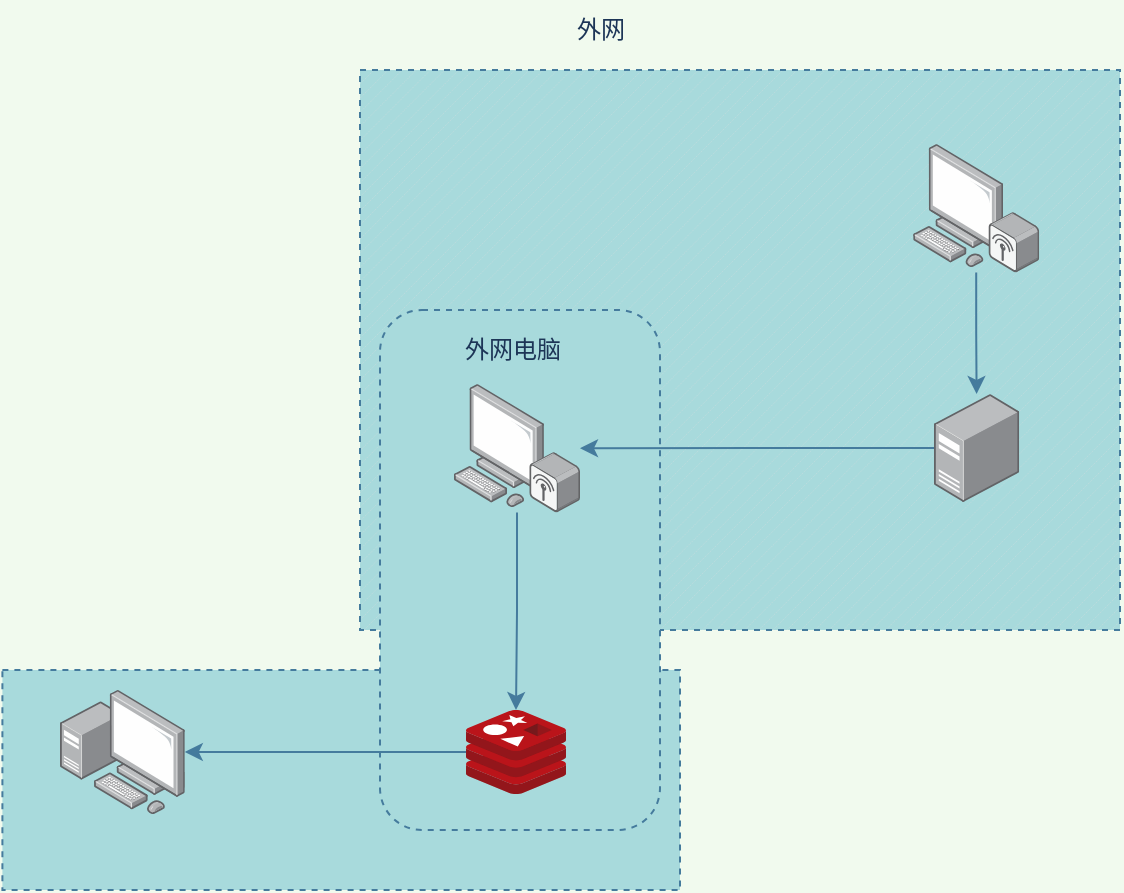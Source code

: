 <mxfile version="20.2.3" type="device"><diagram id="09ZoD3FO7gwpZydcoC9K" name="第 1 页"><mxGraphModel dx="1186" dy="847" grid="1" gridSize="10" guides="1" tooltips="1" connect="1" arrows="1" fold="1" page="1" pageScale="1" pageWidth="827" pageHeight="1169" background="#F1FAEE" math="0" shadow="0"><root><mxCell id="0"/><mxCell id="1" parent="0"/><mxCell id="8QYjDKbNMnUgPCFI1dyX-19" value="" style="verticalLabelPosition=bottom;verticalAlign=top;html=1;shape=mxgraph.basic.rect;fillColor2=none;strokeWidth=1;size=20;indent=5;dashed=1;fillColor=#A8DADC;strokeColor=#457B9D;fontColor=#1D3557;" parent="1" vertex="1"><mxGeometry x="121.2" y="580" width="338.8" height="110" as="geometry"/></mxCell><mxCell id="8QYjDKbNMnUgPCFI1dyX-17" value="" style="verticalLabelPosition=bottom;verticalAlign=top;html=1;shape=mxgraph.basic.patternFillRect;fillStyle=diag;step=5;fillStrokeWidth=0.2;fillStrokeColor=#dddddd;fillColor=#A8DADC;strokeColor=#457B9D;dashed=1;fontColor=#1D3557;" parent="1" vertex="1"><mxGeometry x="300" y="280" width="380" height="280" as="geometry"/></mxCell><mxCell id="8QYjDKbNMnUgPCFI1dyX-21" value="" style="rounded=1;whiteSpace=wrap;html=1;dashed=1;fillColor=#A8DADC;strokeColor=#457B9D;fontColor=#1D3557;" parent="1" vertex="1"><mxGeometry x="310" y="400" width="140" height="260" as="geometry"/></mxCell><mxCell id="F9DR2irmClyzLe9uEKD1-1" value="&lt;iframe frameborder=&quot;0&quot; style=&quot;width:100%;height:2px;&quot; src=&quot;https://viewer.diagrams.net/?tags=%7B%7D&amp;highlight=0000ff&amp;edit=_blank&amp;layers=1&amp;nav=1&amp;title=test.drawio#RdZE9D4IwEIZ%2FTXdoCeiMKIsTg3NDT9qkcKTUgP56IS1ig069PvfeN2F5O10M7%2BUVBWhCIzERdiKUxglN52chT0cOSeZAY5Twog1U6gUeRp4%2BlIAhEFpEbVUfwhq7DmobMG4MjqHsjjqs2vMGdqCqud7TmxJW%2BilotvESVCPXynF6dJ6Wr2I%2FySC5wPELsYKw3CBaZ7VTDnpZ3roXF3f%2B4%2F00ZqCzPwJmY8s9f4ILseIN&quot;&gt;&lt;/iframe&gt;" style="text;whiteSpace=wrap;html=1;fontColor=#1D3557;" parent="1" vertex="1"><mxGeometry x="350" y="350" width="60" height="50" as="geometry"/></mxCell><mxCell id="8QYjDKbNMnUgPCFI1dyX-1" value="" style="sketch=0;aspect=fixed;html=1;points=[];align=center;image;fontSize=12;image=img/lib/mscae/Cache_Redis_Product.svg;labelBackgroundColor=#F1FAEE;fillColor=#A8DADC;strokeColor=#457B9D;fontColor=#1D3557;" parent="1" vertex="1"><mxGeometry x="353" y="600" width="50" height="42" as="geometry"/></mxCell><mxCell id="8QYjDKbNMnUgPCFI1dyX-12" style="edgeStyle=orthogonalEdgeStyle;rounded=0;orthogonalLoop=1;jettySize=auto;html=1;labelBackgroundColor=#F1FAEE;strokeColor=#457B9D;fontColor=#1D3557;" parent="1" source="8QYjDKbNMnUgPCFI1dyX-2" target="8QYjDKbNMnUgPCFI1dyX-1" edge="1"><mxGeometry relative="1" as="geometry"/></mxCell><mxCell id="8QYjDKbNMnUgPCFI1dyX-2" value="" style="points=[];aspect=fixed;html=1;align=center;shadow=0;dashed=0;image;image=img/lib/allied_telesis/computer_and_terminals/Personal_Computer_Wireless.svg;labelBackgroundColor=#F1FAEE;fillColor=#A8DADC;strokeColor=#457B9D;fontColor=#1D3557;" parent="1" vertex="1"><mxGeometry x="347" y="437" width="63" height="64.2" as="geometry"/></mxCell><mxCell id="8QYjDKbNMnUgPCFI1dyX-15" style="edgeStyle=orthogonalEdgeStyle;rounded=0;orthogonalLoop=1;jettySize=auto;html=1;labelBackgroundColor=#F1FAEE;strokeColor=#457B9D;fontColor=#1D3557;" parent="1" source="8QYjDKbNMnUgPCFI1dyX-1" target="8QYjDKbNMnUgPCFI1dyX-3" edge="1"><mxGeometry relative="1" as="geometry"/></mxCell><mxCell id="8QYjDKbNMnUgPCFI1dyX-3" value="" style="points=[];aspect=fixed;html=1;align=center;shadow=0;dashed=0;image;image=img/lib/allied_telesis/computer_and_terminals/Personal_Computer_with_Server.svg;labelBackgroundColor=#F1FAEE;fillColor=#A8DADC;strokeColor=#457B9D;fontColor=#1D3557;" parent="1" vertex="1"><mxGeometry x="150" y="589.8" width="62.4" height="62.4" as="geometry"/></mxCell><mxCell id="8QYjDKbNMnUgPCFI1dyX-11" style="edgeStyle=orthogonalEdgeStyle;rounded=0;orthogonalLoop=1;jettySize=auto;html=1;labelBackgroundColor=#F1FAEE;strokeColor=#457B9D;fontColor=#1D3557;" parent="1" source="8QYjDKbNMnUgPCFI1dyX-4" target="8QYjDKbNMnUgPCFI1dyX-2" edge="1"><mxGeometry relative="1" as="geometry"/></mxCell><mxCell id="8QYjDKbNMnUgPCFI1dyX-4" value="" style="points=[];aspect=fixed;html=1;align=center;shadow=0;dashed=0;image;image=img/lib/allied_telesis/computer_and_terminals/Server_Desktop.svg;labelBackgroundColor=#F1FAEE;fillColor=#A8DADC;strokeColor=#457B9D;fontColor=#1D3557;" parent="1" vertex="1"><mxGeometry x="587" y="442" width="42.6" height="54" as="geometry"/></mxCell><mxCell id="8QYjDKbNMnUgPCFI1dyX-6" value="外网电脑" style="text;html=1;align=center;verticalAlign=middle;resizable=0;points=[];autosize=1;strokeColor=none;fillColor=none;fontColor=#1D3557;" parent="1" vertex="1"><mxGeometry x="341" y="405" width="70" height="30" as="geometry"/></mxCell><mxCell id="8QYjDKbNMnUgPCFI1dyX-9" style="edgeStyle=orthogonalEdgeStyle;rounded=0;orthogonalLoop=1;jettySize=auto;html=1;labelBackgroundColor=#F1FAEE;strokeColor=#457B9D;fontColor=#1D3557;" parent="1" source="8QYjDKbNMnUgPCFI1dyX-7" target="8QYjDKbNMnUgPCFI1dyX-4" edge="1"><mxGeometry relative="1" as="geometry"/></mxCell><mxCell id="8QYjDKbNMnUgPCFI1dyX-7" value="" style="points=[];aspect=fixed;html=1;align=center;shadow=0;dashed=0;image;image=img/lib/allied_telesis/computer_and_terminals/Personal_Computer_Wireless.svg;labelBackgroundColor=#F1FAEE;fillColor=#A8DADC;strokeColor=#457B9D;fontColor=#1D3557;" parent="1" vertex="1"><mxGeometry x="576.6" y="317" width="63" height="64.2" as="geometry"/></mxCell><mxCell id="8QYjDKbNMnUgPCFI1dyX-18" value="外网" style="text;html=1;align=center;verticalAlign=middle;resizable=0;points=[];autosize=1;strokeColor=none;fillColor=none;fontColor=#1D3557;" parent="1" vertex="1"><mxGeometry x="395" y="245" width="50" height="30" as="geometry"/></mxCell></root></mxGraphModel></diagram></mxfile>